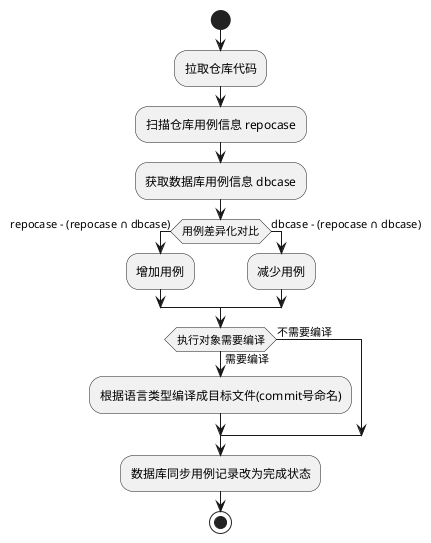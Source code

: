 @startuml

skinparam ConditionEndStyle hline
|service|平台服务
start
:拉取仓库代码;
:扫描仓库用例信息 repocase;
:获取数据库用例信息 dbcase;
if(用例差异化对比) then (repocase - (repocase ∩ dbcase))
    :增加用例;
else (dbcase - (repocase ∩ dbcase))
    :减少用例;
endif
if(执行对象需要编译) then (需要编译)
    :根据语言类型编译成目标文件(commit号命名);
else (不需要编译)
endif
:数据库同步用例记录改为完成状态;
stop
@enduml